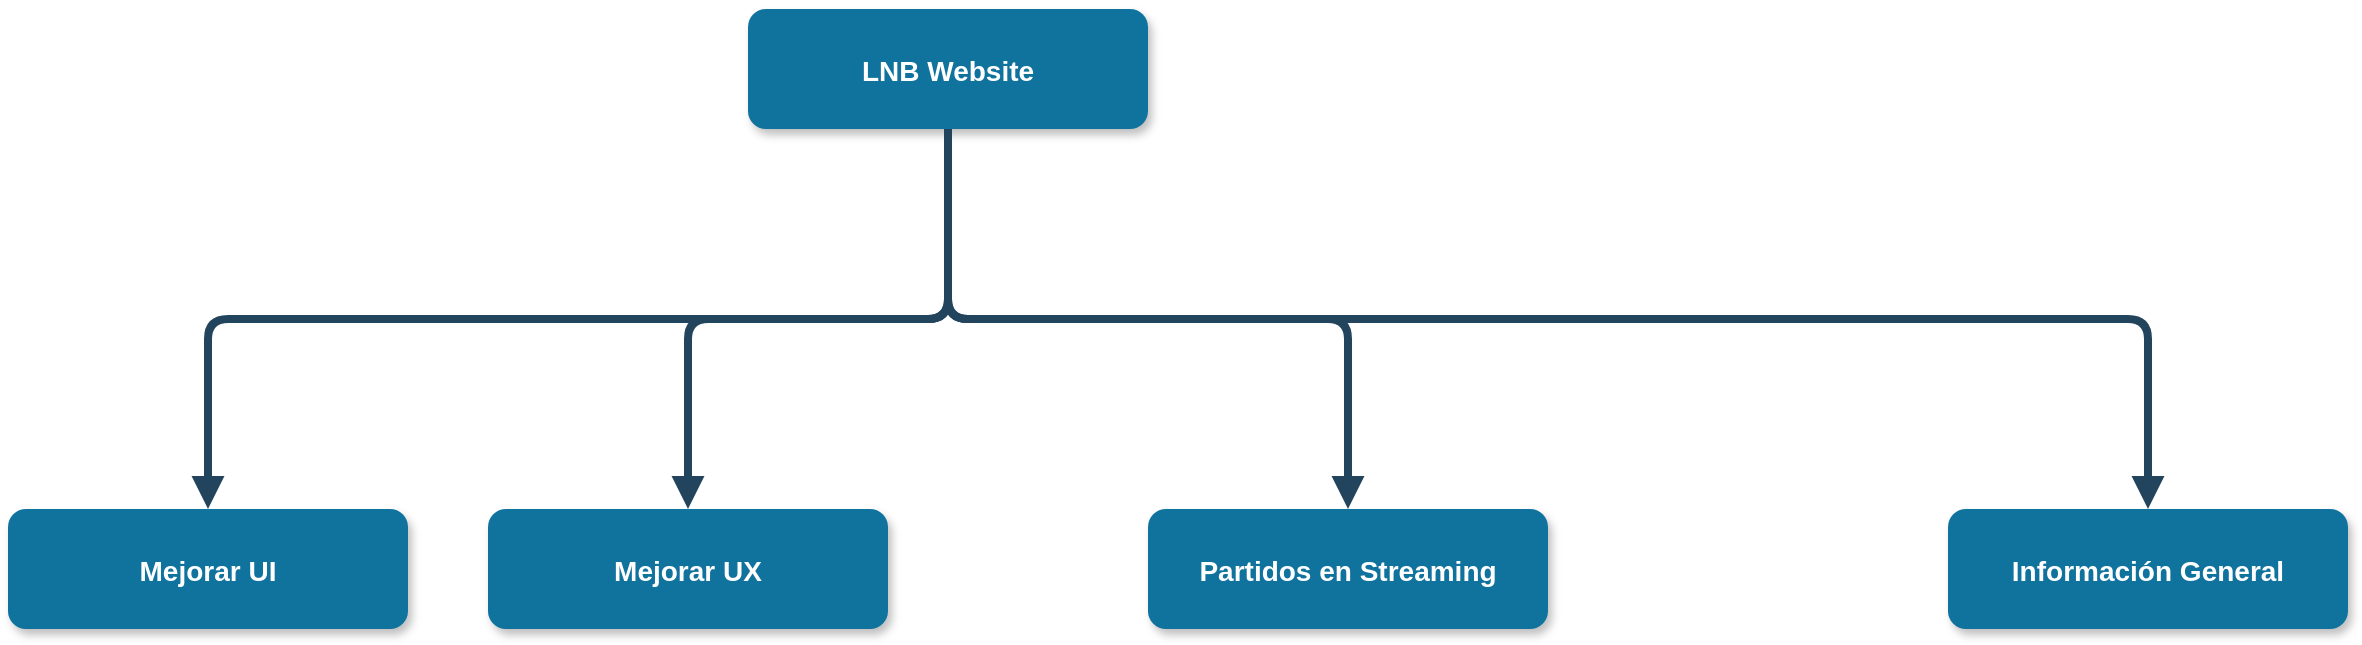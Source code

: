 <mxfile version="22.0.8" type="github">
  <diagram name="Página-1" id="0m3sj9YlFUBCiiJ28x1I">
    <mxGraphModel dx="1050" dy="531" grid="1" gridSize="10" guides="1" tooltips="1" connect="1" arrows="1" fold="1" page="1" pageScale="1" pageWidth="827" pageHeight="1169" math="0" shadow="0">
      <root>
        <mxCell id="0" />
        <mxCell id="1" parent="0" />
        <mxCell id="4Du-Us3jzlzCEvLlnOwf-1" value="LNB Website" style="rounded=1;fillColor=#10739E;strokeColor=none;shadow=1;gradientColor=none;fontStyle=1;fontColor=#FFFFFF;fontSize=14;" vertex="1" parent="1">
          <mxGeometry x="672" y="205.5" width="200" height="60" as="geometry" />
        </mxCell>
        <mxCell id="4Du-Us3jzlzCEvLlnOwf-2" value="Mejorar UI" style="rounded=1;fillColor=#10739E;strokeColor=none;shadow=1;gradientColor=none;fontStyle=1;fontColor=#FFFFFF;fontSize=14;" vertex="1" parent="1">
          <mxGeometry x="302" y="455.5" width="200" height="60" as="geometry" />
        </mxCell>
        <mxCell id="4Du-Us3jzlzCEvLlnOwf-3" value="Mejorar UX" style="rounded=1;fillColor=#10739E;strokeColor=none;shadow=1;gradientColor=none;fontStyle=1;fontColor=#FFFFFF;fontSize=14;" vertex="1" parent="1">
          <mxGeometry x="542" y="455.5" width="200" height="60" as="geometry" />
        </mxCell>
        <mxCell id="4Du-Us3jzlzCEvLlnOwf-4" value="Partidos en Streaming" style="rounded=1;fillColor=#10739E;strokeColor=none;shadow=1;gradientColor=none;fontStyle=1;fontColor=#FFFFFF;fontSize=14;" vertex="1" parent="1">
          <mxGeometry x="872" y="455.5" width="200" height="60" as="geometry" />
        </mxCell>
        <mxCell id="4Du-Us3jzlzCEvLlnOwf-5" value="Información General" style="rounded=1;fillColor=#10739E;strokeColor=none;shadow=1;gradientColor=none;fontStyle=1;fontColor=#FFFFFF;fontSize=14;" vertex="1" parent="1">
          <mxGeometry x="1272" y="455.5" width="200" height="60" as="geometry" />
        </mxCell>
        <mxCell id="4Du-Us3jzlzCEvLlnOwf-25" value="" style="edgeStyle=elbowEdgeStyle;elbow=vertical;strokeWidth=4;endArrow=block;endFill=1;fontStyle=1;strokeColor=#23445D;exitX=0.5;exitY=1;exitDx=0;exitDy=0;" edge="1" parent="1" source="4Du-Us3jzlzCEvLlnOwf-1" target="4Du-Us3jzlzCEvLlnOwf-3">
          <mxGeometry x="22" y="165.5" width="100" height="100" as="geometry">
            <mxPoint x="772" y="405.5" as="sourcePoint" />
            <mxPoint x="122" y="165.5" as="targetPoint" />
          </mxGeometry>
        </mxCell>
        <mxCell id="4Du-Us3jzlzCEvLlnOwf-26" value="" style="edgeStyle=elbowEdgeStyle;elbow=vertical;strokeWidth=4;endArrow=block;endFill=1;fontStyle=1;strokeColor=#23445D;exitX=0.5;exitY=1;exitDx=0;exitDy=0;" edge="1" parent="1" source="4Du-Us3jzlzCEvLlnOwf-1" target="4Du-Us3jzlzCEvLlnOwf-2">
          <mxGeometry x="22" y="165.5" width="100" height="100" as="geometry">
            <mxPoint x="772" y="405.5" as="sourcePoint" />
            <mxPoint x="122" y="165.5" as="targetPoint" />
          </mxGeometry>
        </mxCell>
        <mxCell id="4Du-Us3jzlzCEvLlnOwf-27" value="" style="edgeStyle=elbowEdgeStyle;elbow=vertical;strokeWidth=4;endArrow=block;endFill=1;fontStyle=1;strokeColor=#23445D;exitX=0.5;exitY=1;exitDx=0;exitDy=0;" edge="1" parent="1" source="4Du-Us3jzlzCEvLlnOwf-1" target="4Du-Us3jzlzCEvLlnOwf-4">
          <mxGeometry x="22" y="165.5" width="100" height="100" as="geometry">
            <mxPoint x="772" y="405.5" as="sourcePoint" />
            <mxPoint x="122" y="165.5" as="targetPoint" />
          </mxGeometry>
        </mxCell>
        <mxCell id="4Du-Us3jzlzCEvLlnOwf-47" value="" style="edgeStyle=elbowEdgeStyle;elbow=vertical;strokeWidth=4;endArrow=block;endFill=1;fontStyle=1;strokeColor=#23445D;entryX=0.5;entryY=0;entryDx=0;entryDy=0;exitX=0.5;exitY=1;exitDx=0;exitDy=0;" edge="1" parent="1" source="4Du-Us3jzlzCEvLlnOwf-1" target="4Du-Us3jzlzCEvLlnOwf-5">
          <mxGeometry x="22" y="165.5" width="100" height="100" as="geometry">
            <mxPoint x="770" y="270" as="sourcePoint" />
            <mxPoint x="982" y="466" as="targetPoint" />
          </mxGeometry>
        </mxCell>
      </root>
    </mxGraphModel>
  </diagram>
</mxfile>
